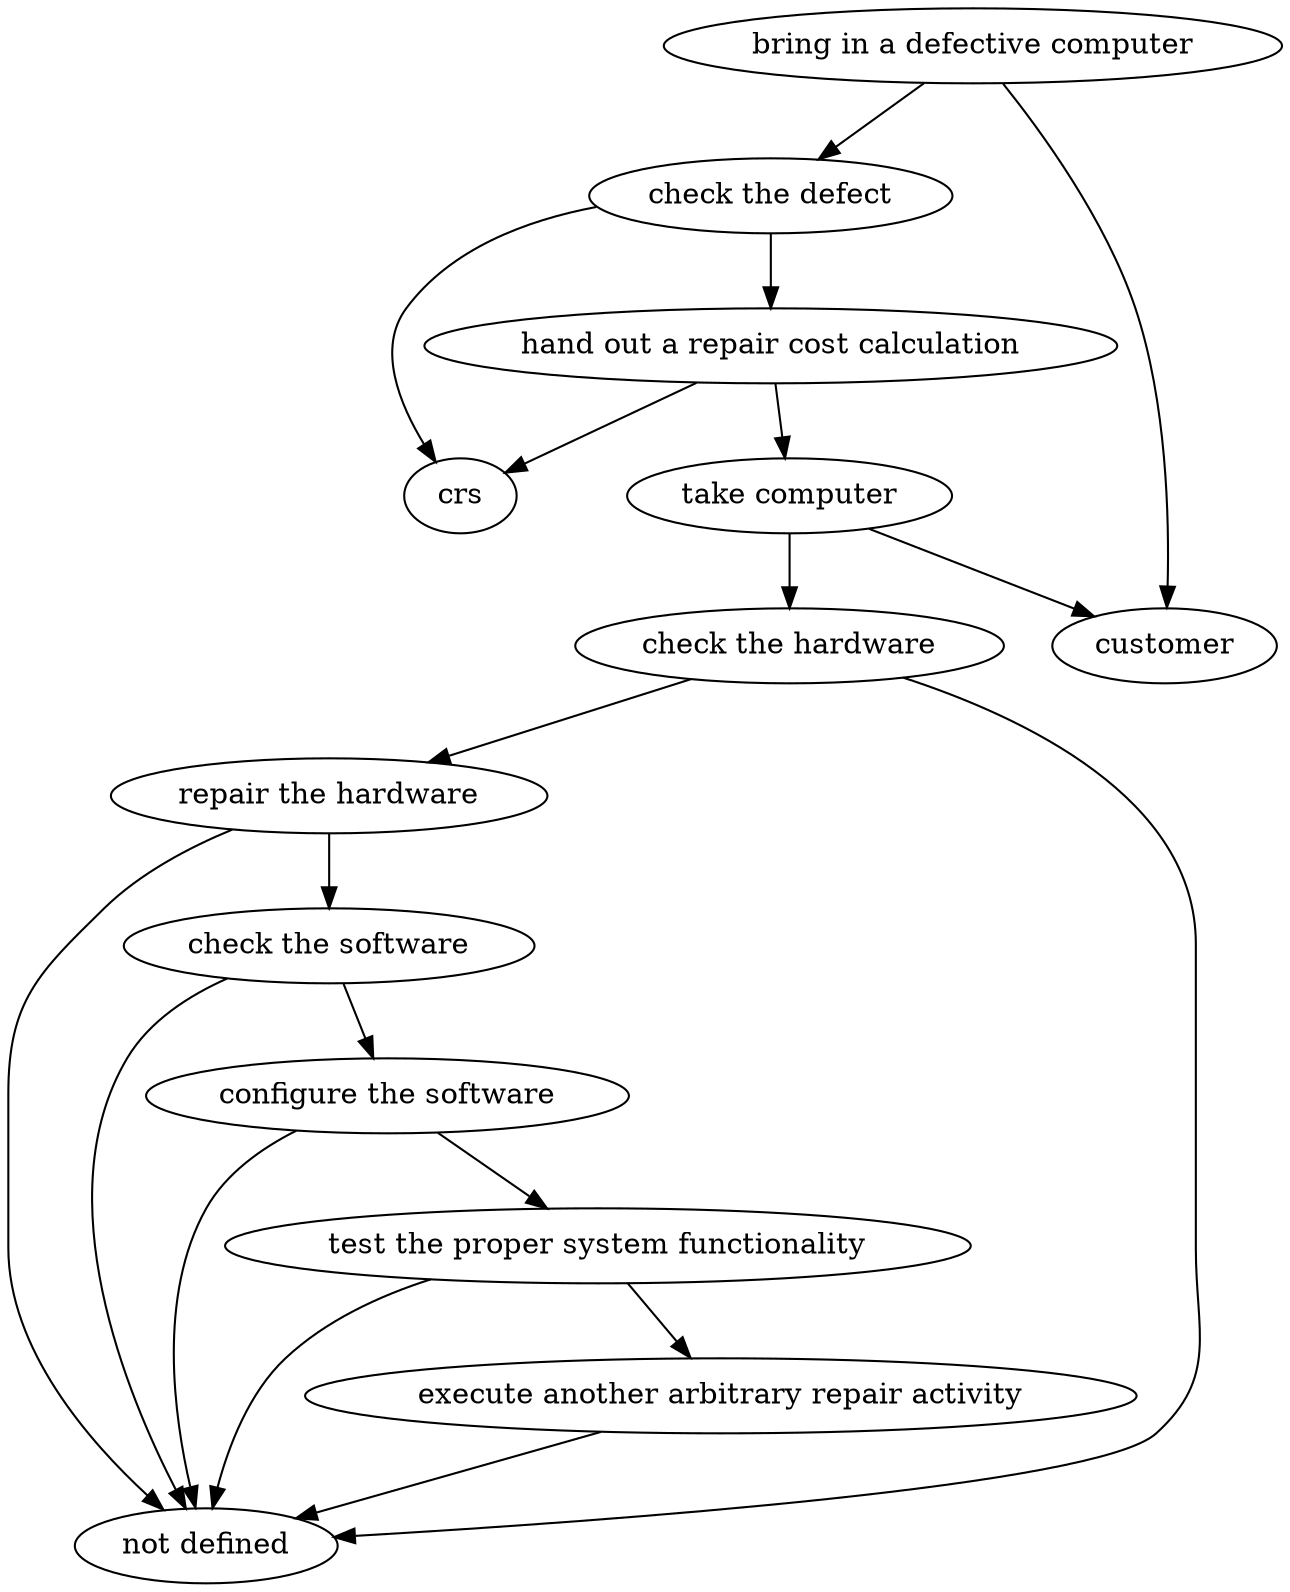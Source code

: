 strict digraph "doc-1.2" {
	graph [name="doc-1.2"];
	"bring in a defective computer"	[attrs="{'type': 'Activity', 'label': 'bring in a defective computer'}"];
	"check the defect"	[attrs="{'type': 'Activity', 'label': 'check the defect'}"];
	"bring in a defective computer" -> "check the defect"	[attrs="{'type': 'flow', 'label': 'flow'}"];
	customer	[attrs="{'type': 'Actor', 'label': 'customer'}"];
	"bring in a defective computer" -> customer	[attrs="{'type': 'actor performer', 'label': 'actor performer'}"];
	"hand out a repair cost calculation"	[attrs="{'type': 'Activity', 'label': 'hand out a repair cost calculation'}"];
	"check the defect" -> "hand out a repair cost calculation"	[attrs="{'type': 'flow', 'label': 'flow'}"];
	crs	[attrs="{'type': 'Actor', 'label': 'crs'}"];
	"check the defect" -> crs	[attrs="{'type': 'actor performer', 'label': 'actor performer'}"];
	"take computer"	[attrs="{'type': 'Activity', 'label': 'take computer'}"];
	"hand out a repair cost calculation" -> "take computer"	[attrs="{'type': 'flow', 'label': 'flow'}"];
	"hand out a repair cost calculation" -> crs	[attrs="{'type': 'actor performer', 'label': 'actor performer'}"];
	"check the hardware"	[attrs="{'type': 'Activity', 'label': 'check the hardware'}"];
	"take computer" -> "check the hardware"	[attrs="{'type': 'flow', 'label': 'flow'}"];
	"take computer" -> customer	[attrs="{'type': 'actor performer', 'label': 'actor performer'}"];
	"repair the hardware"	[attrs="{'type': 'Activity', 'label': 'repair the hardware'}"];
	"check the hardware" -> "repair the hardware"	[attrs="{'type': 'flow', 'label': 'flow'}"];
	"not defined"	[attrs="{'type': 'Actor', 'label': 'not defined'}"];
	"check the hardware" -> "not defined"	[attrs="{'type': 'actor performer', 'label': 'actor performer'}"];
	"check the software"	[attrs="{'type': 'Activity', 'label': 'check the software'}"];
	"repair the hardware" -> "check the software"	[attrs="{'type': 'flow', 'label': 'flow'}"];
	"repair the hardware" -> "not defined"	[attrs="{'type': 'actor performer', 'label': 'actor performer'}"];
	"configure the software"	[attrs="{'type': 'Activity', 'label': 'configure the software'}"];
	"check the software" -> "configure the software"	[attrs="{'type': 'flow', 'label': 'flow'}"];
	"check the software" -> "not defined"	[attrs="{'type': 'actor performer', 'label': 'actor performer'}"];
	"test the proper system functionality"	[attrs="{'type': 'Activity', 'label': 'test the proper system functionality'}"];
	"configure the software" -> "test the proper system functionality"	[attrs="{'type': 'flow', 'label': 'flow'}"];
	"configure the software" -> "not defined"	[attrs="{'type': 'actor performer', 'label': 'actor performer'}"];
	"execute another arbitrary repair activity"	[attrs="{'type': 'Activity', 'label': 'execute another arbitrary repair activity'}"];
	"test the proper system functionality" -> "execute another arbitrary repair activity"	[attrs="{'type': 'flow', 'label': 'flow'}"];
	"test the proper system functionality" -> "not defined"	[attrs="{'type': 'actor performer', 'label': 'actor performer'}"];
	"execute another arbitrary repair activity" -> "not defined"	[attrs="{'type': 'actor performer', 'label': 'actor performer'}"];
}
